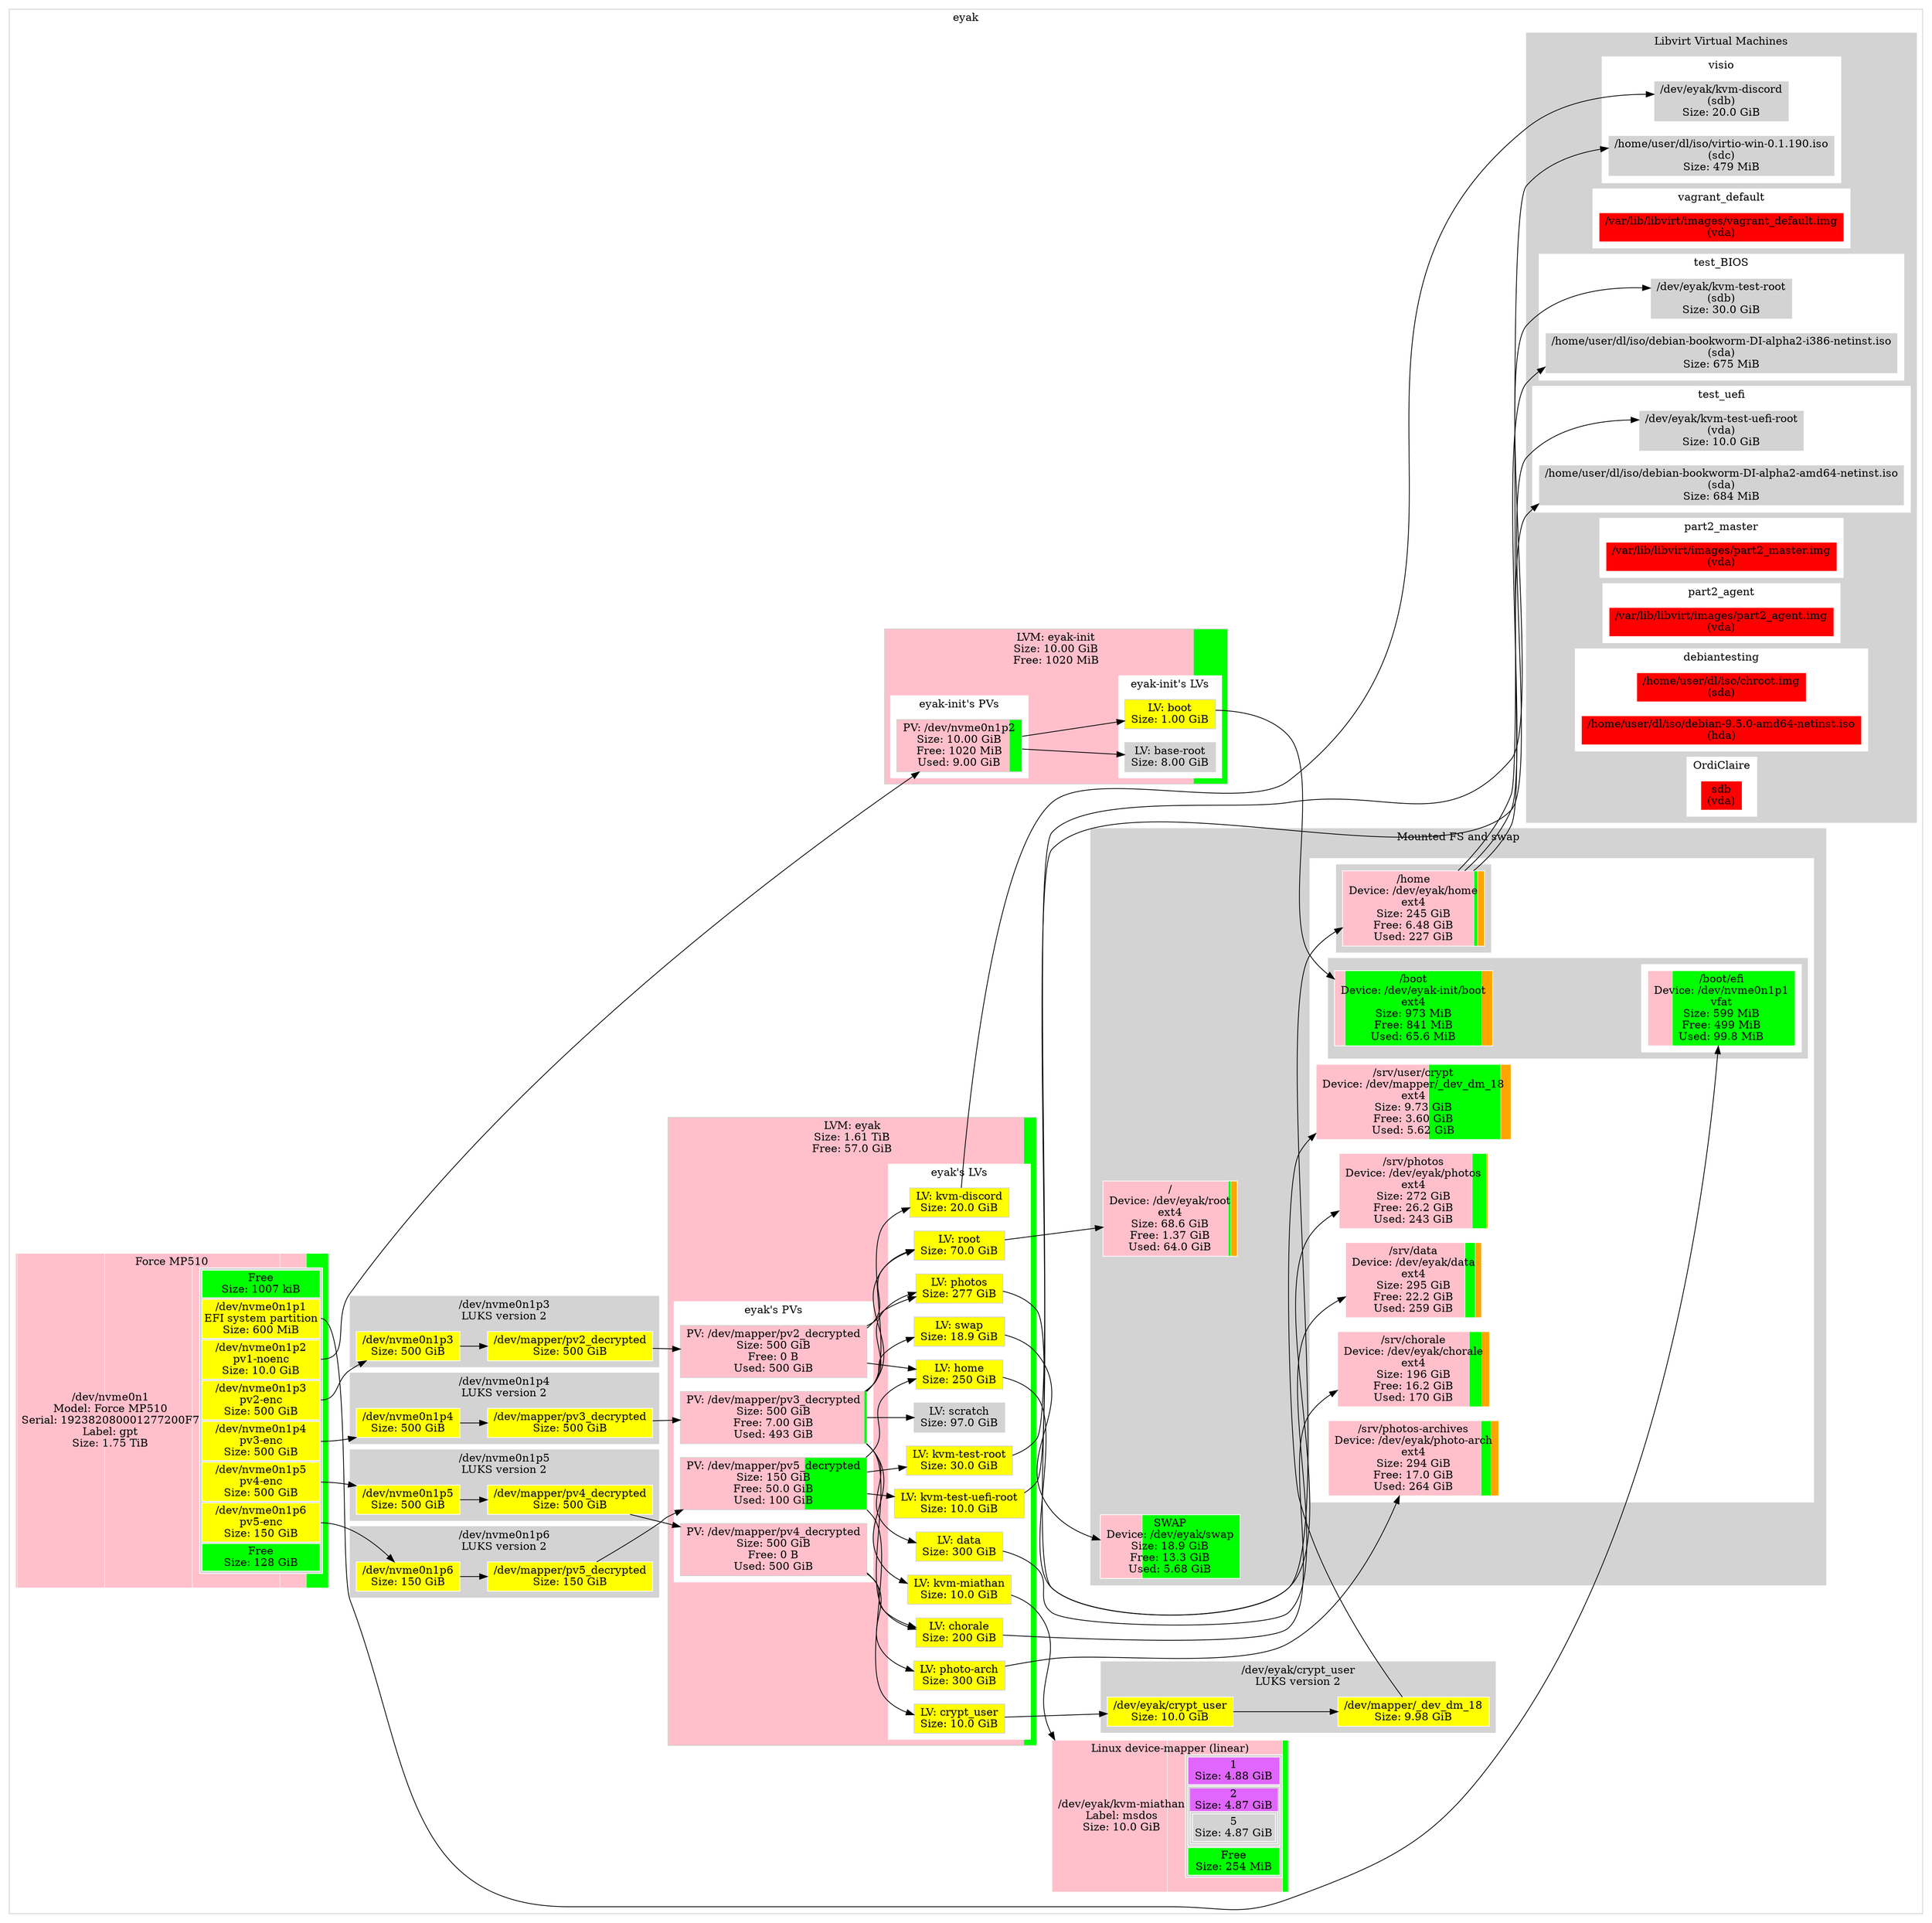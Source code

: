 digraph "eyak"{ // HEADER: MACHINE
	rankdir=LR; // HEADER: MACHINE
	subgraph "cluster_machine@eyak" {
		style=filled;
		color=lightgrey;
		fillcolor=white;
		node [style=filled,color=white,fillcolor=white,shape=rectangle];
			{ "machine@eyak|Partition::MSDOS@dm-9" [
				label=<<TABLE BORDER="0" CELLPADDING="0" CELLSPACING="0">
						<TR> <TD COLSPAN="2">Linux device-mapper (linear)</TD> </TR><TR><TD >/dev/eyak/kvm-miathan<BR/>Label: msdos<BR/>Size: 10.0 GiB</TD>    <TD BGCOLOR="lightgrey">
						<TABLE >
							<TR>
								<TD PORT="1" BGCOLOR="mediumorchid1">
								1<BR/>Size: 4.88 GiB
								</TD>
							</TR>
							<TR>
								<TD>
									<TABLE BORDER="0" CELLPADDING="0" CELLSPACING="0"><TR>
									<TD PORT="2" BGCOLOR="mediumorchid1">
									2<BR/>Size: 4.87 GiB
									</TD></TR><TR><TD>
									<TABLE >
										<TR>
											<TD PORT="5" BGCOLOR="lightgrey">
											5<BR/>Size: 4.87 GiB
											</TD>
										</TR>
									</TABLE>
									</TD></TR></TABLE>
								</TD>
							</TR>
							<TR>
								<TD bgcolor="green">
								Free<BR/>Size: 254 MiB
								</TD>
							</TR>
						</TABLE>
						</TD> </TR><TR> <TD COLSPAN="2"> </TD> </TR>
					</TABLE>
				>;
				// Style node
				color=white;
				fillcolor=lightgrey;
				shape="rectangle";
				style=striped;
				fillcolor="pink;0.487964:pink;0.487198:green;0.024832";
			]; }
			{ "machine@eyak|Partition::GPT@nvme0n1" [
				label=<<TABLE BORDER="0" CELLPADDING="0" CELLSPACING="0">
						<TR> <TD COLSPAN="2">Force MP510</TD> </TR><TR><TD >/dev/nvme0n1<BR/>Model: Force MP510<BR/>Serial: 192382080001277200F7<BR/>Label: gpt<BR/>Size: 1.75 TiB</TD>    <TD BGCOLOR="lightgrey">
						<TABLE >
							<TR>
								<TD bgcolor="green">
								Free<BR/>Size: 1007 kiB
								</TD>
							</TR>
							<TR>
								<TD PORT="1" BGCOLOR="yellow">
								/dev/nvme0n1p1<BR/>EFI system partition<BR/>Size: 600 MiB
								</TD>
							</TR>
							<TR>
								<TD PORT="2" BGCOLOR="yellow">
								/dev/nvme0n1p2<BR/>pv1-noenc<BR/>Size: 10.0 GiB
								</TD>
							</TR>
							<TR>
								<TD PORT="3" BGCOLOR="yellow">
								/dev/nvme0n1p3<BR/>pv2-enc<BR/>Size: 500 GiB
								</TD>
							</TR>
							<TR>
								<TD PORT="4" BGCOLOR="yellow">
								/dev/nvme0n1p4<BR/>pv3-enc<BR/>Size: 500 GiB
								</TD>
							</TR>
							<TR>
								<TD PORT="5" BGCOLOR="yellow">
								/dev/nvme0n1p5<BR/>pv4-enc<BR/>Size: 500 GiB
								</TD>
							</TR>
							<TR>
								<TD PORT="6" BGCOLOR="yellow">
								/dev/nvme0n1p6<BR/>pv5-enc<BR/>Size: 150 GiB
								</TD>
							</TR>
							<TR>
								<TD bgcolor="green">
								Free<BR/>Size: 128 GiB
								</TD>
							</TR>
						</TABLE>
						</TD> </TR><TR> <TD COLSPAN="2"> </TD> </TR>
					</TABLE>
				>;
				// Style node
				color=white;
				fillcolor=lightgrey;
				shape="rectangle";
				style=striped;
				fillcolor="green;0.000001:pink;0.000328:pink;0.005591:pink;0.279564:pink;0.279564:pink;0.279564:pink;0.083869:green;0.071518";
			]; }
			subgraph "cluster_machine@eyak|LVM::VG@eyak" {
				style=filled;
				color=lightgrey;
				fillcolor=lightgrey;
				node [style=filled,color=lightgrey,fillcolor=lightgrey,shape=rectangle];
				subgraph "cluster_machine@eyak|LVM::VG@eyak|::PVs" {
					color=white;
					fillcolor=white;
					{ "machine@eyak|LVM::VG@eyak|::PVs|::PV@dm-2" [
						label="PV: /dev/mapper/pv2_decrypted\nSize: 500 GiB\nFree: 0 B\nUsed: 500 GiB";
						shape=rectangle;style=striped;fillcolor="pink"
					]; }
					{ "machine@eyak|LVM::VG@eyak|::PVs|::PV@dm-3" [
						label="PV: /dev/mapper/pv3_decrypted\nSize: 500 GiB\nFree: 7.00 GiB\nUsed: 493 GiB";
						shape=rectangle;style=striped;fillcolor="pink;0.985999.2:green"
					]; }
					{ "machine@eyak|LVM::VG@eyak|::PVs|::PV@dm-4" [
						label="PV: /dev/mapper/pv4_decrypted\nSize: 500 GiB\nFree: 0 B\nUsed: 500 GiB";
						shape=rectangle;style=striped;fillcolor="pink"
					]; }
					{ "machine@eyak|LVM::VG@eyak|::PVs|::PV@dm-5" [
						label="PV: /dev/mapper/pv5_decrypted\nSize: 150 GiB\nFree: 50.0 GiB\nUsed: 100 GiB";
						shape=rectangle;style=striped;fillcolor="pink;0.666753.2:green"
					]; }
					label="eyak's PVs";
				}
				subgraph "cluster_machine@eyak|LVM::VG@eyak|::LVs" {
					color=white;
					fillcolor=white;
					{ "machine@eyak|LVM::VG@eyak|::LVs|::LV@chorale" [
						label="LV: chorale\nSize: 200 GiB";
						fillcolor="yellow"
					]; }
					{ "machine@eyak|LVM::VG@eyak|::LVs|::LV@crypt_user" [
						label="LV: crypt_user\nSize: 10.0 GiB";
						fillcolor="yellow"
					]; }
					{ "machine@eyak|LVM::VG@eyak|::LVs|::LV@data" [
						label="LV: data\nSize: 300 GiB";
						fillcolor="yellow"
					]; }
					{ "machine@eyak|LVM::VG@eyak|::LVs|::LV@home" [
						label="LV: home\nSize: 250 GiB";
						fillcolor="yellow"
					]; }
					{ "machine@eyak|LVM::VG@eyak|::LVs|::LV@kvm-discord" [
						label="LV: kvm-discord\nSize: 20.0 GiB";
						fillcolor="yellow"
					]; }
					{ "machine@eyak|LVM::VG@eyak|::LVs|::LV@kvm-miathan" [
						label="LV: kvm-miathan\nSize: 10.0 GiB";
						fillcolor="yellow"
					]; }
					{ "machine@eyak|LVM::VG@eyak|::LVs|::LV@kvm-test-root" [
						label="LV: kvm-test-root\nSize: 30.0 GiB";
						fillcolor="yellow"
					]; }
					{ "machine@eyak|LVM::VG@eyak|::LVs|::LV@kvm-test-uefi-root" [
						label="LV: kvm-test-uefi-root\nSize: 10.0 GiB";
						fillcolor="yellow"
					]; }
					{ "machine@eyak|LVM::VG@eyak|::LVs|::LV@photo-arch" [
						label="LV: photo-arch\nSize: 300 GiB";
						fillcolor="yellow"
					]; }
					{ "machine@eyak|LVM::VG@eyak|::LVs|::LV@photos" [
						label="LV: photos\nSize: 277 GiB";
						fillcolor="yellow"
					]; }
					{ "machine@eyak|LVM::VG@eyak|::LVs|::LV@root" [
						label="LV: root\nSize: 70.0 GiB";
						fillcolor="yellow"
					]; }
					{ "machine@eyak|LVM::VG@eyak|::LVs|::LV@scratch" [
						label="LV: scratch\nSize: 97.0 GiB";
						fillcolor="lightgrey"
					]; }
					{ "machine@eyak|LVM::VG@eyak|::LVs|::LV@swap" [
						label="LV: swap\nSize: 18.9 GiB";
						fillcolor="yellow"
					]; }
					label="eyak's LVs";
				}
				label="LVM: eyak\nSize: 1.61 TiB\nFree: 57.0 GiB";
				style=striped;fillcolor="pink;0.965465.2:green"
			}
			subgraph "cluster_machine@eyak|LVM::VG@eyak-init" {
				style=filled;
				color=lightgrey;
				fillcolor=lightgrey;
				node [style=filled,color=lightgrey,fillcolor=lightgrey,shape=rectangle];
				subgraph "cluster_machine@eyak|LVM::VG@eyak-init|::PVs" {
					color=white;
					fillcolor=white;
					{ "machine@eyak|LVM::VG@eyak-init|::PVs|::PV@nvme0n1p2" [
						label="PV: /dev/nvme0n1p2\nSize: 10.00 GiB\nFree: 1020 MiB\nUsed: 9.00 GiB";
						shape=rectangle;style=striped;fillcolor="pink;0.900352.2:green"
					]; }
					label="eyak-init's PVs";
				}
				subgraph "cluster_machine@eyak|LVM::VG@eyak-init|::LVs" {
					color=white;
					fillcolor=white;
					{ "machine@eyak|LVM::VG@eyak-init|::LVs|::LV@base-root" [
						label="LV: base-root\nSize: 8.00 GiB";
						fillcolor="lightgrey"
					]; }
					{ "machine@eyak|LVM::VG@eyak-init|::LVs|::LV@boot" [
						label="LV: boot\nSize: 1.00 GiB";
						fillcolor="yellow"
					]; }
					label="eyak-init's LVs";
				}
				label="LVM: eyak-init\nSize: 10.00 GiB\nFree: 1020 MiB";
				style=striped;fillcolor="pink;0.900352.2:green"
			}
			subgraph "cluster_machine@eyak|LUKS@dm-18" {
				style=filled;
				color=lightgrey;
				fillcolor=lightgrey;
				node [style=filled,color=white,fillcolor=lightgrey,shape=rectangle];
				{ "machine@eyak|LUKS@dm-18|::Encrypted@dm-18" [
					label="/dev/eyak/crypt_user\nSize: 10.0 GiB";
					fillcolor="yellow"
				]; }
				{ "machine@eyak|LUKS@dm-18|::Decrypted::Present@dm-19" [
					label="/dev/mapper/_dev_dm_18\nSize: 9.98 GiB";
					fillcolor="yellow"
				]; }
				label="/dev/eyak/crypt_user\nLUKS version 2";
			}
			subgraph "cluster_machine@eyak|LUKS@nvme0n1p3" {
				style=filled;
				color=lightgrey;
				fillcolor=lightgrey;
				node [style=filled,color=white,fillcolor=lightgrey,shape=rectangle];
				{ "machine@eyak|LUKS@nvme0n1p3|::Encrypted@nvme0n1p3" [
					label="/dev/nvme0n1p3\nSize: 500 GiB";
					fillcolor="yellow"
				]; }
				{ "machine@eyak|LUKS@nvme0n1p3|::Decrypted::Present@dm-2" [
					label="/dev/mapper/pv2_decrypted\nSize: 500 GiB";
					fillcolor="yellow"
				]; }
				label="/dev/nvme0n1p3\nLUKS version 2";
			}
			subgraph "cluster_machine@eyak|LUKS@nvme0n1p4" {
				style=filled;
				color=lightgrey;
				fillcolor=lightgrey;
				node [style=filled,color=white,fillcolor=lightgrey,shape=rectangle];
				{ "machine@eyak|LUKS@nvme0n1p4|::Encrypted@nvme0n1p4" [
					label="/dev/nvme0n1p4\nSize: 500 GiB";
					fillcolor="yellow"
				]; }
				{ "machine@eyak|LUKS@nvme0n1p4|::Decrypted::Present@dm-3" [
					label="/dev/mapper/pv3_decrypted\nSize: 500 GiB";
					fillcolor="yellow"
				]; }
				label="/dev/nvme0n1p4\nLUKS version 2";
			}
			subgraph "cluster_machine@eyak|LUKS@nvme0n1p5" {
				style=filled;
				color=lightgrey;
				fillcolor=lightgrey;
				node [style=filled,color=white,fillcolor=lightgrey,shape=rectangle];
				{ "machine@eyak|LUKS@nvme0n1p5|::Encrypted@nvme0n1p5" [
					label="/dev/nvme0n1p5\nSize: 500 GiB";
					fillcolor="yellow"
				]; }
				{ "machine@eyak|LUKS@nvme0n1p5|::Decrypted::Present@dm-4" [
					label="/dev/mapper/pv4_decrypted\nSize: 500 GiB";
					fillcolor="yellow"
				]; }
				label="/dev/nvme0n1p5\nLUKS version 2";
			}
			subgraph "cluster_machine@eyak|LUKS@nvme0n1p6" {
				style=filled;
				color=lightgrey;
				fillcolor=lightgrey;
				node [style=filled,color=white,fillcolor=lightgrey,shape=rectangle];
				{ "machine@eyak|LUKS@nvme0n1p6|::Encrypted@nvme0n1p6" [
					label="/dev/nvme0n1p6\nSize: 150 GiB";
					fillcolor="yellow"
				]; }
				{ "machine@eyak|LUKS@nvme0n1p6|::Decrypted::Present@dm-5" [
					label="/dev/mapper/pv5_decrypted\nSize: 150 GiB";
					fillcolor="yellow"
				]; }
				label="/dev/nvme0n1p6\nLUKS version 2";
			}
			subgraph "cluster_machine@eyak|FS" {
				style=filled;
				color=lightgrey;
				fillcolor=lightgrey;
				node [style=filled,color=white,fillcolor=lightgrey,shape=rectangle];
				{ "machine@eyak|FS|::SWAP::Partition@dm-15" [
					label="SWAP\nDevice: /dev/eyak/swap\nSize: 18.9 GiB\nFree: 13.3 GiB\nUsed: 5.68 GiB";
					shape=rectangle;style=striped;fillcolor="pink;0.299780.2:green"
				]; }
				subgraph "cluster_machine@eyak|FS|::MP@27@/" {
					style=filled;
					color=lightgrey;
					fillcolor=lightgrey;
					node [style=filled,color=white,fillcolor=lightgrey,shape=rectangle];
					{ "machine@eyak|FS|::MP@27@/|::FS@FS@27@/" [
						label="/\nDevice: /dev/eyak/root\next4\nSize: 68.6 GiB\nFree: 1.37 GiB\nUsed: 64.0 GiB";
						shape=rectangle;style=striped;fillcolor="pink;0.932217.2:green;0.019988.2:orange"
					]; }
					subgraph "cluster_machine@eyak|FS|::MP@27@/|::C@27@/" {
						color=white;
						fillcolor=white;
						subgraph "cluster_machine@eyak|FS|::MP@27@/|::C@27@/|FS::MP@94@/boot" {
							style=filled;
							color=lightgrey;
							fillcolor=lightgrey;
							node [style=filled,color=white,fillcolor=lightgrey,shape=rectangle];
							{ "machine@eyak|FS|::MP@27@/|::C@27@/|FS::MP@94@/boot|::FS@FS@94@/boot" [
								label="/boot\nDevice: /dev/eyak-init/boot\next4\nSize: 973 MiB\nFree: 841 MiB\nUsed: 65.6 MiB";
								shape=rectangle;style=striped;fillcolor="pink;0.067377.2:green;0.863589.2:orange"
							]; }
							subgraph "cluster_machine@eyak|FS|::MP@27@/|::C@27@/|FS::MP@94@/boot|::C@94@/boot" {
								color=white;
								fillcolor=white;
								{ "machine@eyak|FS|::MP@27@/|::C@27@/|FS::MP@94@/boot|::C@94@/boot|FS::MP::FS@FS@106@/boot/efi" [
									label="/boot/efi\nDevice: /dev/nvme0n1p1\nvfat\nSize: 599 MiB\nFree: 499 MiB\nUsed: 99.8 MiB";
									shape=rectangle;style=striped;fillcolor="pink;0.166612.2:green"
								]; }
								label="";
							}
							label="";
						}
						{ "machine@eyak|FS|::MP@27@/|::C@27@/|FS::MP::FS@FS@97@/srv/chorale" [
							label="/srv/chorale\nDevice: /dev/eyak/chorale\next4\nSize: 196 GiB\nFree: 16.2 GiB\nUsed: 170 GiB";
							shape=rectangle;style=striped;fillcolor="pink;0.866093.2:green;0.082756.2:orange"
						]; }
						subgraph "cluster_machine@eyak|FS|::MP@27@/|::C@27@/|FS::MP@100@/home" {
							style=filled;
							color=lightgrey;
							fillcolor=lightgrey;
							node [style=filled,color=white,fillcolor=lightgrey,shape=rectangle];
							{ "machine@eyak|FS|::MP@27@/|::C@27@/|FS::MP@100@/home|::FS@FS@100@/home" [
								label="/home\nDevice: /dev/eyak/home\next4\nSize: 245 GiB\nFree: 6.48 GiB\nUsed: 227 GiB";
								shape=rectangle;style=striped;fillcolor="pink;0.924422.2:green;0.026457.2:orange"
							]; }
							subgraph "cluster_machine@eyak|FS|::MP@27@/|::C@27@/|FS::MP@100@/home|::C@100@/home" {
								color=white;
								fillcolor=white;
								label="";
							}
							label="";
						}
						{ "machine@eyak|FS|::MP@27@/|::C@27@/|FS::MP::FS@FS@103@/srv/photos" [
							label="/srv/photos\nDevice: /dev/eyak/photos\next4\nSize: 272 GiB\nFree: 26.2 GiB\nUsed: 243 GiB";
							shape=rectangle;style=striped;fillcolor="pink;0.893629.2:green;0.096147.2:orange"
						]; }
						{ "machine@eyak|FS|::MP@27@/|::C@27@/|FS::MP::FS@FS@684@/srv/photos-archives" [
							label="/srv/photos-archives\nDevice: /dev/eyak/photo-arch\next4\nSize: 294 GiB\nFree: 17.0 GiB\nUsed: 264 GiB";
							shape=rectangle;style=striped;fillcolor="pink;0.896229.2:green;0.057768.2:orange"
						]; }
						{ "machine@eyak|FS|::MP@27@/|::C@27@/|FS::MP::FS@FS@1324@/srv/data" [
							label="/srv/data\nDevice: /dev/eyak/data\next4\nSize: 295 GiB\nFree: 22.2 GiB\nUsed: 259 GiB";
							shape=rectangle;style=striped;fillcolor="pink;0.878753.2:green;0.075381.2:orange"
						]; }
						{ "machine@eyak|FS|::MP@27@/|::C@27@/|FS::MP::FS@FS@1656@/srv/user/crypt" [
							label="/srv/user/crypt\nDevice: /dev/mapper/_dev_dm_18\next4\nSize: 9.73 GiB\nFree: 3.60 GiB\nUsed: 5.62 GiB";
							shape=rectangle;style=striped;fillcolor="pink;0.577311.2:green;0.369775.2:orange"
						]; }
						label="";
					}
					label="";
				}
				label="Mounted FS and swap";
			}
			subgraph "cluster_machine@eyak|Libvirt" {
				style=filled;
				color=lightgrey;
				fillcolor=lightgrey;
				node [style=filled,color=white,fillcolor=lightgrey,shape=rectangle];
				subgraph "cluster_machine@eyak|Libvirt|::VM@visio" {
					color=white;
					fillcolor=white;
					{ "machine@eyak|Libvirt|::VM@visio|::Block@sdb" [
						label="/dev/eyak/kvm-discord\n(sdb)\nSize: 20.0 GiB";
					]; }
					{ "machine@eyak|Libvirt|::VM@visio|::Block@sdc" [
						label="/home/user/dl/iso/virtio-win-0.1.190.iso\n(sdc)\nSize: 479 MiB";
					]; }
					label="visio";
				}
				subgraph "cluster_machine@eyak|Libvirt|::VM@vagrant_default" {
					color=white;
					fillcolor=white;
					{ "machine@eyak|Libvirt|::VM@vagrant_default|::Block@vda" [
						label="/var/lib/libvirt/images/vagrant_default.img\n(vda)";
						fillcolor=red
					]; }
					label="vagrant_default";
				}
				subgraph "cluster_machine@eyak|Libvirt|::VM@test_uefi" {
					color=white;
					fillcolor=white;
					{ "machine@eyak|Libvirt|::VM@test_uefi|::Block@vda" [
						label="/dev/eyak/kvm-test-uefi-root\n(vda)\nSize: 10.0 GiB";
					]; }
					{ "machine@eyak|Libvirt|::VM@test_uefi|::Block@sda" [
						label="/home/user/dl/iso/debian-bookworm-DI-alpha2-amd64-netinst.iso\n(sda)\nSize: 684 MiB";
					]; }
					label="test_uefi";
				}
				subgraph "cluster_machine@eyak|Libvirt|::VM@test_BIOS" {
					color=white;
					fillcolor=white;
					{ "machine@eyak|Libvirt|::VM@test_BIOS|::Block@sdb" [
						label="/dev/eyak/kvm-test-root\n(sdb)\nSize: 30.0 GiB";
					]; }
					{ "machine@eyak|Libvirt|::VM@test_BIOS|::Block@sda" [
						label="/home/user/dl/iso/debian-bookworm-DI-alpha2-i386-netinst.iso\n(sda)\nSize: 675 MiB";
					]; }
					label="test_BIOS";
				}
				subgraph "cluster_machine@eyak|Libvirt|::VM@part2_master" {
					color=white;
					fillcolor=white;
					{ "machine@eyak|Libvirt|::VM@part2_master|::Block@vda" [
						label="/var/lib/libvirt/images/part2_master.img\n(vda)";
						fillcolor=red
					]; }
					label="part2_master";
				}
				subgraph "cluster_machine@eyak|Libvirt|::VM@part2_agent" {
					color=white;
					fillcolor=white;
					{ "machine@eyak|Libvirt|::VM@part2_agent|::Block@vda" [
						label="/var/lib/libvirt/images/part2_agent.img\n(vda)";
						fillcolor=red
					]; }
					label="part2_agent";
				}
				subgraph "cluster_machine@eyak|Libvirt|::VM@debiantesting" {
					color=white;
					fillcolor=white;
					{ "machine@eyak|Libvirt|::VM@debiantesting|::Block@sda" [
						label="/home/user/dl/iso/chroot.img\n(sda)";
						fillcolor=red
					]; }
					{ "machine@eyak|Libvirt|::VM@debiantesting|::Block@hda" [
						label="/home/user/dl/iso/debian-9.5.0-amd64-netinst.iso\n(hda)";
						fillcolor=red
					]; }
					label="debiantesting";
				}
				subgraph "cluster_machine@eyak|Libvirt|::VM@arm-aramis" {
					color=white;
					fillcolor=white;
					label="arm-aramis";
				}
				subgraph "cluster_machine@eyak|Libvirt|::VM@OrdiClaire" {
					color=white;
					fillcolor=white;
					{ "machine@eyak|Libvirt|::VM@OrdiClaire|::Block@vda" [
						label="sdb\n(vda)";
						fillcolor=red
					]; }
					label="OrdiClaire";
				}
				label="Libvirt Virtual Machines";
			}
			// Links from LVM VG: LVM::VG@eyak
			"machine@eyak|LVM::VG@eyak|::PVs|::PV@dm-4" -> "machine@eyak|LVM::VG@eyak|::LVs|::LV@chorale"
			"machine@eyak|LVM::VG@eyak|::PVs|::PV@dm-3" -> "machine@eyak|LVM::VG@eyak|::LVs|::LV@chorale"
			"machine@eyak|LVM::VG@eyak|::PVs|::PV@dm-5" -> "machine@eyak|LVM::VG@eyak|::LVs|::LV@crypt_user"
			"machine@eyak|LVM::VG@eyak|::PVs|::PV@dm-3" -> "machine@eyak|LVM::VG@eyak|::LVs|::LV@data"
			"machine@eyak|LVM::VG@eyak|::PVs|::PV@dm-2" -> "machine@eyak|LVM::VG@eyak|::LVs|::LV@home"
			"machine@eyak|LVM::VG@eyak|::PVs|::PV@dm-5" -> "machine@eyak|LVM::VG@eyak|::LVs|::LV@home"
			"machine@eyak|LVM::VG@eyak|::PVs|::PV@dm-3" -> "machine@eyak|LVM::VG@eyak|::LVs|::LV@kvm-discord"
			"machine@eyak|LVM::VG@eyak|::PVs|::PV@dm-3" -> "machine@eyak|LVM::VG@eyak|::LVs|::LV@kvm-miathan"
			"machine@eyak|LVM::VG@eyak|::PVs|::PV@dm-5" -> "machine@eyak|LVM::VG@eyak|::LVs|::LV@kvm-test-root"
			"machine@eyak|LVM::VG@eyak|::PVs|::PV@dm-5" -> "machine@eyak|LVM::VG@eyak|::LVs|::LV@kvm-test-uefi-root"
			"machine@eyak|LVM::VG@eyak|::PVs|::PV@dm-4" -> "machine@eyak|LVM::VG@eyak|::LVs|::LV@photo-arch"
			"machine@eyak|LVM::VG@eyak|::PVs|::PV@dm-2" -> "machine@eyak|LVM::VG@eyak|::LVs|::LV@photos"
			"machine@eyak|LVM::VG@eyak|::PVs|::PV@dm-3" -> "machine@eyak|LVM::VG@eyak|::LVs|::LV@photos"
			"machine@eyak|LVM::VG@eyak|::PVs|::PV@dm-2" -> "machine@eyak|LVM::VG@eyak|::LVs|::LV@root"
			"machine@eyak|LVM::VG@eyak|::PVs|::PV@dm-3" -> "machine@eyak|LVM::VG@eyak|::LVs|::LV@root"
			"machine@eyak|LVM::VG@eyak|::PVs|::PV@dm-3" -> "machine@eyak|LVM::VG@eyak|::LVs|::LV@scratch"
			"machine@eyak|LVM::VG@eyak|::PVs|::PV@dm-3" -> "machine@eyak|LVM::VG@eyak|::LVs|::LV@swap"
			// Links from LVM VG: LVM::VG@eyak-init
			"machine@eyak|LVM::VG@eyak-init|::PVs|::PV@nvme0n1p2" -> "machine@eyak|LVM::VG@eyak-init|::LVs|::LV@base-root"
			"machine@eyak|LVM::VG@eyak-init|::PVs|::PV@nvme0n1p2" -> "machine@eyak|LVM::VG@eyak-init|::LVs|::LV@boot"
			// Links from LUKS: /dev/eyak/crypt_user
			"machine@eyak|LUKS@dm-18|::Encrypted@dm-18" -> "machine@eyak|LUKS@dm-18|::Decrypted::Present@dm-19"
			// Links from LUKS: /dev/nvme0n1p3
			"machine@eyak|LUKS@nvme0n1p3|::Encrypted@nvme0n1p3" -> "machine@eyak|LUKS@nvme0n1p3|::Decrypted::Present@dm-2"
			// Links from LUKS: /dev/nvme0n1p4
			"machine@eyak|LUKS@nvme0n1p4|::Encrypted@nvme0n1p4" -> "machine@eyak|LUKS@nvme0n1p4|::Decrypted::Present@dm-3"
			// Links from LUKS: /dev/nvme0n1p5
			"machine@eyak|LUKS@nvme0n1p5|::Encrypted@nvme0n1p5" -> "machine@eyak|LUKS@nvme0n1p5|::Decrypted::Present@dm-4"
			// Links from LUKS: /dev/nvme0n1p6
			"machine@eyak|LUKS@nvme0n1p6|::Encrypted@nvme0n1p6" -> "machine@eyak|LUKS@nvme0n1p6|::Decrypted::Present@dm-5"
			// Links from FS::MP::FS@FS@94@/boot
			"machine@eyak|FS|::MP@27@/|::FS@FS@27@/" -> "machine@eyak|FS|::MP@27@/|::C@27@/|FS::MP@94@/boot|::FS@FS@94@/boot" [style=invis]
			// Links from FS::MP::FS@FS@106@/boot/efi
			"machine@eyak|FS|::MP@27@/|::C@27@/|FS::MP@94@/boot|::FS@FS@94@/boot" -> "machine@eyak|FS|::MP@27@/|::C@27@/|FS::MP@94@/boot|::C@94@/boot|FS::MP::FS@FS@106@/boot/efi" [style=invis]
			// Links from FS::MP::FS@FS@97@/srv/chorale
			"machine@eyak|FS|::MP@27@/|::FS@FS@27@/" -> "machine@eyak|FS|::MP@27@/|::C@27@/|FS::MP::FS@FS@97@/srv/chorale" [style=invis]
			// Links from FS::MP::FS@FS@100@/home
			"machine@eyak|FS|::MP@27@/|::FS@FS@27@/" -> "machine@eyak|FS|::MP@27@/|::C@27@/|FS::MP@100@/home|::FS@FS@100@/home" [style=invis]
			// Links from FS::MP::FS@FS@103@/srv/photos
			"machine@eyak|FS|::MP@27@/|::FS@FS@27@/" -> "machine@eyak|FS|::MP@27@/|::C@27@/|FS::MP::FS@FS@103@/srv/photos" [style=invis]
			// Links from FS::MP::FS@FS@684@/srv/photos-archives
			"machine@eyak|FS|::MP@27@/|::FS@FS@27@/" -> "machine@eyak|FS|::MP@27@/|::C@27@/|FS::MP::FS@FS@684@/srv/photos-archives" [style=invis]
			// Links from FS::MP::FS@FS@1324@/srv/data
			"machine@eyak|FS|::MP@27@/|::FS@FS@27@/" -> "machine@eyak|FS|::MP@27@/|::C@27@/|FS::MP::FS@FS@1324@/srv/data" [style=invis]
			// Links from FS::MP::FS@FS@1656@/srv/user/crypt
			"machine@eyak|FS|::MP@27@/|::FS@FS@27@/" -> "machine@eyak|FS|::MP@27@/|::C@27@/|FS::MP::FS@FS@1656@/srv/user/crypt" [style=invis]
			// Links from Libvirt::VM::Block@sdb
			// SOURCE LINK: visio 21474836480 (sdb) "machine@eyak|Libvirt|::VM@visio|::Block@sdb"
			// Links from Libvirt::VM::Block@sdc
			// SOURCE LINK: visio 501745664 (sdc) "machine@eyak|Libvirt|::VM@visio|::Block@sdc"
			// Links from Libvirt::VM::Block@vda
			// SOURCE LINK: vagrant_default 0 (vda) "machine@eyak|Libvirt|::VM@vagrant_default|::Block@vda"
			// Links from Libvirt::VM::Block@vda
			// SOURCE LINK: test_uefi 10737418240 (vda) "machine@eyak|Libvirt|::VM@test_uefi|::Block@vda"
			// Links from Libvirt::VM::Block@sda
			// SOURCE LINK: test_uefi 717225984 (sda) "machine@eyak|Libvirt|::VM@test_uefi|::Block@sda"
			// Links from Libvirt::VM::Block@sdb
			// SOURCE LINK: test_BIOS 32212254720 (sdb) "machine@eyak|Libvirt|::VM@test_BIOS|::Block@sdb"
			// Links from Libvirt::VM::Block@sda
			// SOURCE LINK: test_BIOS 707788800 (sda) "machine@eyak|Libvirt|::VM@test_BIOS|::Block@sda"
			// Links from Libvirt::VM::Block@vda
			// SOURCE LINK: part2_master 0 (vda) "machine@eyak|Libvirt|::VM@part2_master|::Block@vda"
			// Links from Libvirt::VM::Block@vda
			// SOURCE LINK: part2_agent 0 (vda) "machine@eyak|Libvirt|::VM@part2_agent|::Block@vda"
			// Links from Libvirt::VM::Block@sda
			// SOURCE LINK: debiantesting 0 (sda) "machine@eyak|Libvirt|::VM@debiantesting|::Block@sda"
			// Links from Libvirt::VM::Block@hda
			// SOURCE LINK: debiantesting 0 (hda) "machine@eyak|Libvirt|::VM@debiantesting|::Block@hda"
			// Links from Libvirt::VM::Block@vda
			// SOURCE LINK: OrdiClaire 0 (vda) "machine@eyak|Libvirt|::VM@OrdiClaire|::Block@vda"
			// Links for Partition::MSDOS@dm-9
			"machine@eyak|LVM::VG@eyak|::LVs|::LV@kvm-miathan" -> "machine@eyak|Partition::MSDOS@dm-9"
			// Links for Partition::MSDOS@dm-9
			// Links for Partition::Table
			// Links for Partition::Table::Part::Data@1
			// Links for Partition::Table::Part::SubTable@2
			// Links for Partition::Table::Part::Data@5
			// Links for Partition::Table::Part::Free@_1
			// Links for Partition::GPT@nvme0n1
			// TARGET LINK: eyak 1920383410176 nvme0n1 "machine@eyak|Partition::GPT@nvme0n1"
			// Links for Partition::Table
			// Links for Partition::Table::Part::Free@_1
			// Links for Partition::Table::Part::Data@nvme0n1p1
			// Links for Partition::Table::Part::Data@nvme0n1p2
			// Links for Partition::Table::Part::Data@nvme0n1p3
			// Links for Partition::Table::Part::Data@nvme0n1p4
			// Links for Partition::Table::Part::Data@nvme0n1p5
			// Links for Partition::Table::Part::Data@nvme0n1p6
			// Links for Partition::Table::Part::Free@_2
			// Links for LVM VG: LVM::VG@eyak
			// Links for LVM::VG::PVs
			// Links for LVM::VG::PVs::PV@dm-2
			"machine@eyak|LUKS@nvme0n1p3|::Decrypted::Present@dm-2" -> "machine@eyak|LVM::VG@eyak|::PVs|::PV@dm-2"
			// Links for LVM::VG::PVs::PV@dm-2
			// Links for LVM::VG::PVs::PV@dm-3
			"machine@eyak|LUKS@nvme0n1p4|::Decrypted::Present@dm-3" -> "machine@eyak|LVM::VG@eyak|::PVs|::PV@dm-3"
			// Links for LVM::VG::PVs::PV@dm-3
			// Links for LVM::VG::PVs::PV@dm-4
			"machine@eyak|LUKS@nvme0n1p5|::Decrypted::Present@dm-4" -> "machine@eyak|LVM::VG@eyak|::PVs|::PV@dm-4"
			// Links for LVM::VG::PVs::PV@dm-4
			// Links for LVM::VG::PVs::PV@dm-5
			"machine@eyak|LUKS@nvme0n1p6|::Decrypted::Present@dm-5" -> "machine@eyak|LVM::VG@eyak|::PVs|::PV@dm-5"
			// Links for LVM::VG::PVs::PV@dm-5
			// Links for LVM::VG::LVs
			// Links for LVM::VG::LVs::LV@chorale
			// Links for LVM::VG::LVs::LV@crypt_user
			// Links for LVM::VG::LVs::LV@data
			// Links for LVM::VG::LVs::LV@home
			// Links for LVM::VG::LVs::LV@kvm-discord
			// Links for LVM::VG::LVs::LV@kvm-miathan
			// Links for LVM::VG::LVs::LV@kvm-test-root
			// Links for LVM::VG::LVs::LV@kvm-test-uefi-root
			// Links for LVM::VG::LVs::LV@photo-arch
			// Links for LVM::VG::LVs::LV@photos
			// Links for LVM::VG::LVs::LV@root
			// Links for LVM::VG::LVs::LV@scratch
			// Links for LVM::VG::LVs::LV@swap
			// Links for LVM VG: LVM::VG@eyak-init
			// Links for LVM::VG::PVs
			// Links for LVM::VG::PVs::PV@nvme0n1p2
			"machine@eyak|Partition::GPT@nvme0n1":"2" -> "machine@eyak|LVM::VG@eyak-init|::PVs|::PV@nvme0n1p2"
			// Links for LVM::VG::PVs::PV@nvme0n1p2
			// Links for LVM::VG::LVs
			// Links for LVM::VG::LVs::LV@base-root
			// Links for LVM::VG::LVs::LV@boot
			// Links for LUKS: /dev/eyak/crypt_user
			// Links for LUKS::Encrypted@dm-18
			"machine@eyak|LVM::VG@eyak|::LVs|::LV@crypt_user" -> "machine@eyak|LUKS@dm-18|::Encrypted@dm-18"
			// Links for LUKS::Encrypted@dm-18
			// Links for LUKS::Decrypted::Present@dm-19
			// Links for LUKS: /dev/nvme0n1p3
			// Links for LUKS::Encrypted@nvme0n1p3
			"machine@eyak|Partition::GPT@nvme0n1":"3" -> "machine@eyak|LUKS@nvme0n1p3|::Encrypted@nvme0n1p3"
			// Links for LUKS::Encrypted@nvme0n1p3
			// Links for LUKS::Decrypted::Present@dm-2
			// Links for LUKS: /dev/nvme0n1p4
			// Links for LUKS::Encrypted@nvme0n1p4
			"machine@eyak|Partition::GPT@nvme0n1":"4" -> "machine@eyak|LUKS@nvme0n1p4|::Encrypted@nvme0n1p4"
			// Links for LUKS::Encrypted@nvme0n1p4
			// Links for LUKS::Decrypted::Present@dm-3
			// Links for LUKS: /dev/nvme0n1p5
			// Links for LUKS::Encrypted@nvme0n1p5
			"machine@eyak|Partition::GPT@nvme0n1":"5" -> "machine@eyak|LUKS@nvme0n1p5|::Encrypted@nvme0n1p5"
			// Links for LUKS::Encrypted@nvme0n1p5
			// Links for LUKS::Decrypted::Present@dm-4
			// Links for LUKS: /dev/nvme0n1p6
			// Links for LUKS::Encrypted@nvme0n1p6
			"machine@eyak|Partition::GPT@nvme0n1":"6" -> "machine@eyak|LUKS@nvme0n1p6|::Encrypted@nvme0n1p6"
			// Links for LUKS::Encrypted@nvme0n1p6
			// Links for LUKS::Decrypted::Present@dm-5
			// Links for FS
			// Links for FS::SWAP::Partition@dm-15
			"machine@eyak|LVM::VG@eyak|::LVs|::LV@swap" -> "machine@eyak|FS|::SWAP::Partition@dm-15"
			// Links for FS::SWAP::Partition@dm-15
			// Links for FS::MP@27@/
			// Links for FS::MP::FS@FS@27@/
			"machine@eyak|LVM::VG@eyak|::LVs|::LV@root" -> "machine@eyak|FS|::MP@27@/|::FS@FS@27@/"
			// Links for FS::MP::FS@FS@27@/
			// Links for FS::MP::C@27@/
			// Links for FS::MP@94@/boot
			// Links for FS::MP::FS@FS@94@/boot
			"machine@eyak|LVM::VG@eyak-init|::LVs|::LV@boot" -> "machine@eyak|FS|::MP@27@/|::C@27@/|FS::MP@94@/boot|::FS@FS@94@/boot"
			// Links for FS::MP::FS@FS@94@/boot
			// Links for FS::MP::C@94@/boot
			// Links for FS::MP::FS@FS@106@/boot/efi
			"machine@eyak|Partition::GPT@nvme0n1":"1" -> "machine@eyak|FS|::MP@27@/|::C@27@/|FS::MP@94@/boot|::C@94@/boot|FS::MP::FS@FS@106@/boot/efi"
			// Links for FS::MP::FS@FS@106@/boot/efi
			// Links for FS::MP::FS@FS@97@/srv/chorale
			"machine@eyak|LVM::VG@eyak|::LVs|::LV@chorale" -> "machine@eyak|FS|::MP@27@/|::C@27@/|FS::MP::FS@FS@97@/srv/chorale"
			// Links for FS::MP::FS@FS@97@/srv/chorale
			// Links for FS::MP@100@/home
			// Links for FS::MP::FS@FS@100@/home
			"machine@eyak|LVM::VG@eyak|::LVs|::LV@home" -> "machine@eyak|FS|::MP@27@/|::C@27@/|FS::MP@100@/home|::FS@FS@100@/home"
			// Links for FS::MP::FS@FS@100@/home
			// Links for FS::MP::C@100@/home
			// Links for FS::MP::FS@FS@103@/srv/photos
			"machine@eyak|LVM::VG@eyak|::LVs|::LV@photos" -> "machine@eyak|FS|::MP@27@/|::C@27@/|FS::MP::FS@FS@103@/srv/photos"
			// Links for FS::MP::FS@FS@103@/srv/photos
			// Links for FS::MP::FS@FS@684@/srv/photos-archives
			"machine@eyak|LVM::VG@eyak|::LVs|::LV@photo-arch" -> "machine@eyak|FS|::MP@27@/|::C@27@/|FS::MP::FS@FS@684@/srv/photos-archives"
			// Links for FS::MP::FS@FS@684@/srv/photos-archives
			// Links for FS::MP::FS@FS@1324@/srv/data
			"machine@eyak|LVM::VG@eyak|::LVs|::LV@data" -> "machine@eyak|FS|::MP@27@/|::C@27@/|FS::MP::FS@FS@1324@/srv/data"
			// Links for FS::MP::FS@FS@1324@/srv/data
			// Links for FS::MP::FS@FS@1656@/srv/user/crypt
			"machine@eyak|LUKS@dm-18|::Decrypted::Present@dm-19" -> "machine@eyak|FS|::MP@27@/|::C@27@/|FS::MP::FS@FS@1656@/srv/user/crypt"
			// Links for FS::MP::FS@FS@1656@/srv/user/crypt
			// Links for Libvirt Virtual Machines
			// Links for Libvirt::VM@visio
			// Links for Libvirt::VM::Block@sdb
			"machine@eyak|LVM::VG@eyak|::LVs|::LV@kvm-discord" -> "machine@eyak|Libvirt|::VM@visio|::Block@sdb"
			// Links for Libvirt::VM::Block@sdb
			// Links for Libvirt::VM::Block@sdc
			"machine@eyak|FS|::MP@27@/|::C@27@/|FS::MP@100@/home|::FS@FS@100@/home" -> "machine@eyak|Libvirt|::VM@visio|::Block@sdc"
			// Links for Libvirt::VM::Block@sdc
			// Links for Libvirt::VM@vagrant_default
			// Links for Libvirt::VM::Block@vda
			// Links for Libvirt::VM@test_uefi
			// Links for Libvirt::VM::Block@vda
			"machine@eyak|LVM::VG@eyak|::LVs|::LV@kvm-test-uefi-root" -> "machine@eyak|Libvirt|::VM@test_uefi|::Block@vda"
			// Links for Libvirt::VM::Block@vda
			// Links for Libvirt::VM::Block@sda
			"machine@eyak|FS|::MP@27@/|::C@27@/|FS::MP@100@/home|::FS@FS@100@/home" -> "machine@eyak|Libvirt|::VM@test_uefi|::Block@sda"
			// Links for Libvirt::VM::Block@sda
			// Links for Libvirt::VM@test_BIOS
			// Links for Libvirt::VM::Block@sdb
			"machine@eyak|LVM::VG@eyak|::LVs|::LV@kvm-test-root" -> "machine@eyak|Libvirt|::VM@test_BIOS|::Block@sdb"
			// Links for Libvirt::VM::Block@sdb
			// Links for Libvirt::VM::Block@sda
			"machine@eyak|FS|::MP@27@/|::C@27@/|FS::MP@100@/home|::FS@FS@100@/home" -> "machine@eyak|Libvirt|::VM@test_BIOS|::Block@sda"
			// Links for Libvirt::VM::Block@sda
			// Links for Libvirt::VM@part2_master
			// Links for Libvirt::VM::Block@vda
			// Links for Libvirt::VM@part2_agent
			// Links for Libvirt::VM::Block@vda
			// Links for Libvirt::VM@debiantesting
			// Links for Libvirt::VM::Block@sda
			// Links for Libvirt::VM::Block@hda
			// Links for Libvirt::VM@arm-aramis
			// Links for Libvirt::VM@OrdiClaire
			// Links for Libvirt::VM::Block@vda
		label="eyak";
	}
} // FOOTER: MACHINE
